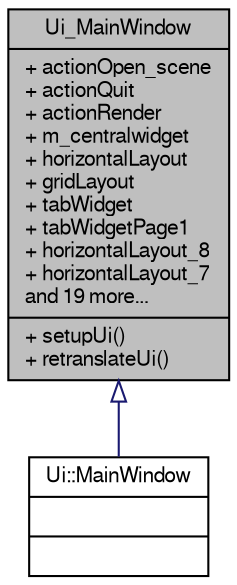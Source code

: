 digraph "Ui_MainWindow"
{
  edge [fontname="FreeSans",fontsize="10",labelfontname="FreeSans",labelfontsize="10"];
  node [fontname="FreeSans",fontsize="10",shape=record];
  Node1 [label="{Ui_MainWindow\n|+ actionOpen_scene\l+ actionQuit\l+ actionRender\l+ m_centralwidget\l+ horizontalLayout\l+ gridLayout\l+ tabWidget\l+ tabWidgetPage1\l+ horizontalLayout_8\l+ horizontalLayout_7\land 19 more...\l|+ setupUi()\l+ retranslateUi()\l}",height=0.2,width=0.4,color="black", fillcolor="grey75", style="filled", fontcolor="black"];
  Node1 -> Node2 [dir="back",color="midnightblue",fontsize="10",style="solid",arrowtail="onormal",fontname="FreeSans"];
  Node2 [label="{Ui::MainWindow\n||}",height=0.2,width=0.4,color="black", fillcolor="white", style="filled",URL="$classUi_1_1MainWindow.html"];
}
